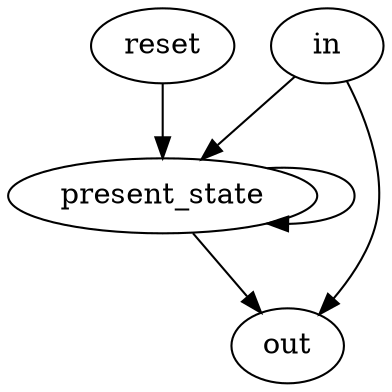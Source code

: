 digraph "" {
	reset -> present_state	[weight=3.0];
	in -> present_state	[weight=3.0];
	in -> out	[weight=1.0];
	present_state -> present_state	[weight=3.0];
	present_state -> out	[weight=1.0];
}
